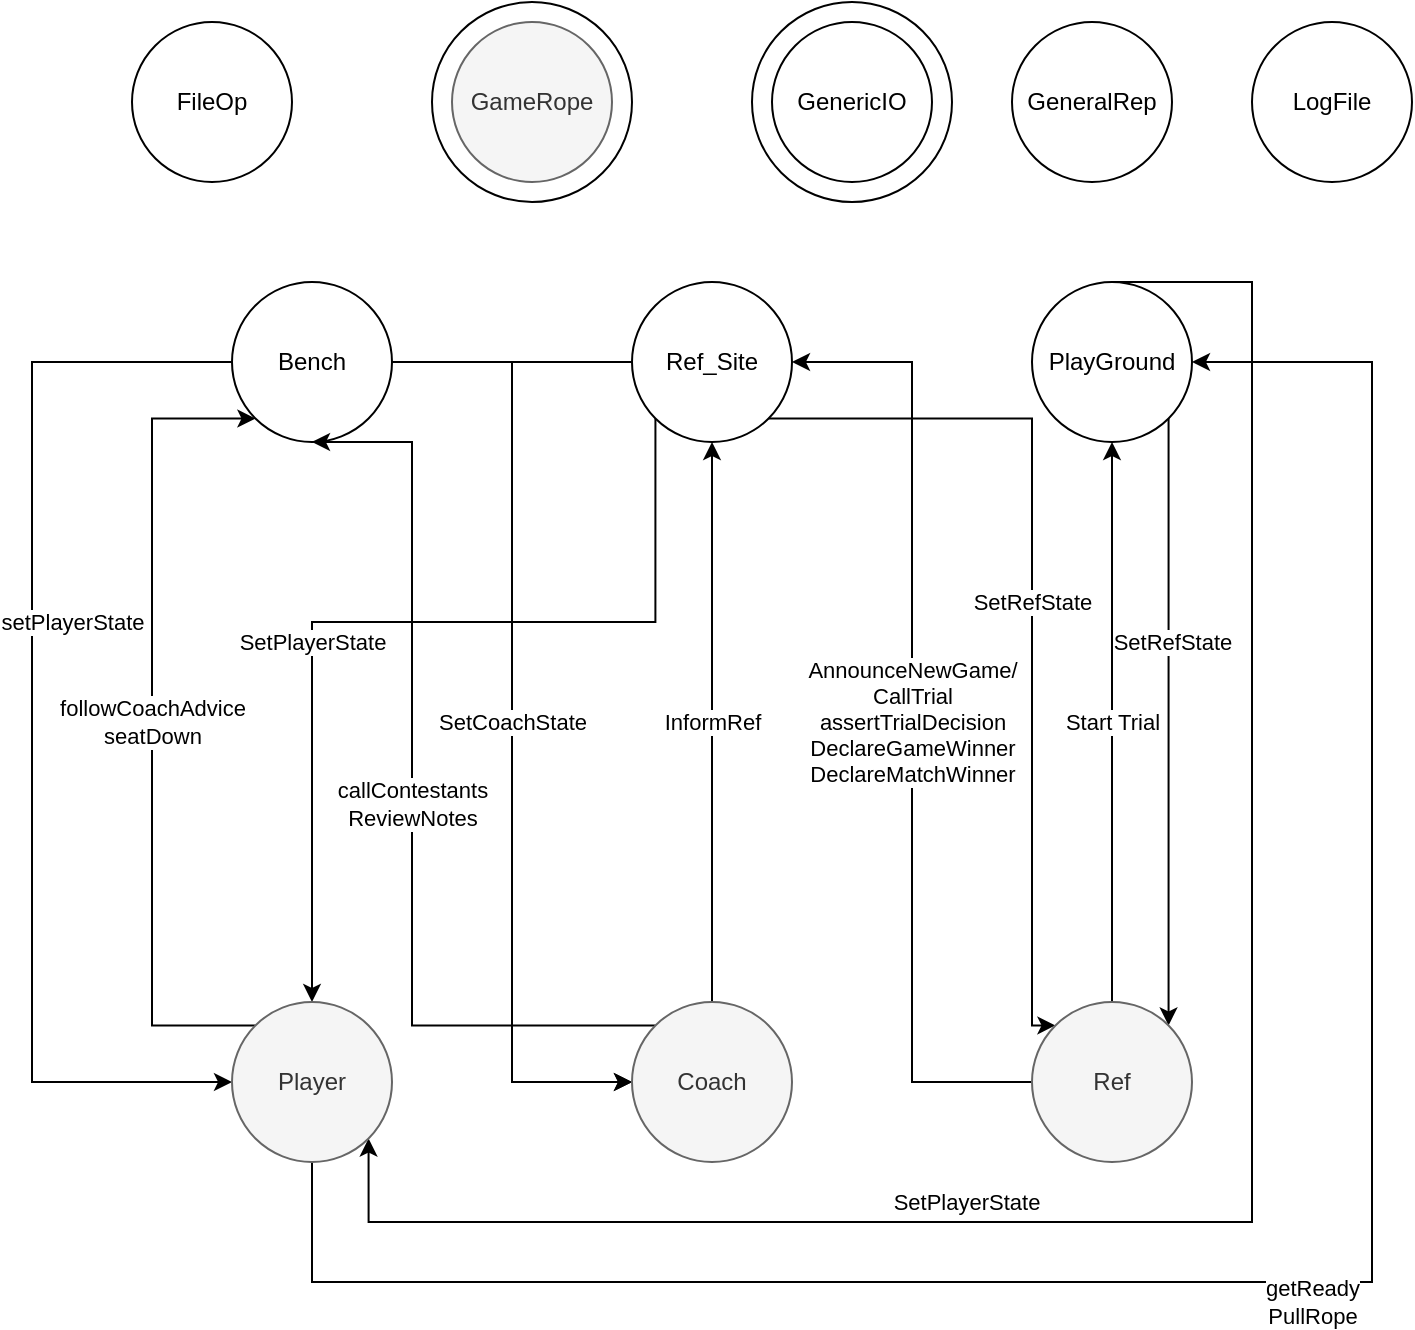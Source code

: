 <mxfile version="23.1.6" type="device" pages="2">
  <diagram id="x59jCIWMi-XgOeB-9otr" name="SD">
    <mxGraphModel dx="806" dy="768" grid="1" gridSize="10" guides="1" tooltips="1" connect="1" arrows="1" fold="1" page="1" pageScale="1" pageWidth="827" pageHeight="1169" math="0" shadow="0">
      <root>
        <mxCell id="0" />
        <mxCell id="1" parent="0" />
        <mxCell id="151IBqCJYldhpMGYW6WU-26" value="" style="ellipse;whiteSpace=wrap;html=1;aspect=fixed;" vertex="1" parent="1">
          <mxGeometry x="430" y="30" width="100" height="100" as="geometry" />
        </mxCell>
        <mxCell id="151IBqCJYldhpMGYW6WU-22" value="" style="ellipse;whiteSpace=wrap;html=1;aspect=fixed;" vertex="1" parent="1">
          <mxGeometry x="270" y="30" width="100" height="100" as="geometry" />
        </mxCell>
        <mxCell id="151IBqCJYldhpMGYW6WU-11" style="edgeStyle=orthogonalEdgeStyle;rounded=0;orthogonalLoop=1;jettySize=auto;html=1;entryX=0;entryY=0.5;entryDx=0;entryDy=0;" edge="1" parent="1" source="151IBqCJYldhpMGYW6WU-1" target="151IBqCJYldhpMGYW6WU-6">
          <mxGeometry relative="1" as="geometry">
            <mxPoint x="250" y="570" as="targetPoint" />
            <Array as="points">
              <mxPoint x="310" y="210" />
              <mxPoint x="310" y="570" />
            </Array>
          </mxGeometry>
        </mxCell>
        <mxCell id="151IBqCJYldhpMGYW6WU-15" value="setPlayerState" style="edgeStyle=orthogonalEdgeStyle;rounded=0;orthogonalLoop=1;jettySize=auto;html=1;entryX=0;entryY=0.5;entryDx=0;entryDy=0;" edge="1" parent="1" source="151IBqCJYldhpMGYW6WU-1" target="151IBqCJYldhpMGYW6WU-4">
          <mxGeometry x="-0.179" y="20" relative="1" as="geometry">
            <Array as="points">
              <mxPoint x="70" y="210" />
              <mxPoint x="70" y="570" />
            </Array>
            <mxPoint as="offset" />
          </mxGeometry>
        </mxCell>
        <mxCell id="151IBqCJYldhpMGYW6WU-1" value="Bench" style="ellipse;whiteSpace=wrap;html=1;aspect=fixed;" vertex="1" parent="1">
          <mxGeometry x="170" y="170" width="80" height="80" as="geometry" />
        </mxCell>
        <mxCell id="151IBqCJYldhpMGYW6WU-18" value="SetRefState" style="edgeStyle=orthogonalEdgeStyle;rounded=0;orthogonalLoop=1;jettySize=auto;html=1;exitX=1;exitY=1;exitDx=0;exitDy=0;entryX=1;entryY=0;entryDx=0;entryDy=0;" edge="1" parent="1" source="151IBqCJYldhpMGYW6WU-2" target="151IBqCJYldhpMGYW6WU-5">
          <mxGeometry x="-0.264" y="2" relative="1" as="geometry">
            <mxPoint as="offset" />
          </mxGeometry>
        </mxCell>
        <mxCell id="151IBqCJYldhpMGYW6WU-19" value="SetPlayerState" style="edgeStyle=orthogonalEdgeStyle;rounded=0;orthogonalLoop=1;jettySize=auto;html=1;exitX=0.5;exitY=0;exitDx=0;exitDy=0;entryX=1;entryY=1;entryDx=0;entryDy=0;" edge="1" parent="1" source="151IBqCJYldhpMGYW6WU-2" target="151IBqCJYldhpMGYW6WU-4">
          <mxGeometry x="0.335" y="-10" relative="1" as="geometry">
            <Array as="points">
              <mxPoint x="680" y="170" />
              <mxPoint x="680" y="640" />
              <mxPoint x="238" y="640" />
            </Array>
            <mxPoint as="offset" />
          </mxGeometry>
        </mxCell>
        <mxCell id="151IBqCJYldhpMGYW6WU-2" value="PlayGround" style="ellipse;whiteSpace=wrap;html=1;aspect=fixed;" vertex="1" parent="1">
          <mxGeometry x="570" y="170" width="80" height="80" as="geometry" />
        </mxCell>
        <mxCell id="151IBqCJYldhpMGYW6WU-10" value="SetCoachState" style="edgeStyle=orthogonalEdgeStyle;rounded=0;orthogonalLoop=1;jettySize=auto;html=1;entryX=0;entryY=0.5;entryDx=0;entryDy=0;" edge="1" parent="1" source="151IBqCJYldhpMGYW6WU-3" target="151IBqCJYldhpMGYW6WU-6">
          <mxGeometry relative="1" as="geometry">
            <Array as="points">
              <mxPoint x="310" y="210" />
              <mxPoint x="310" y="570" />
            </Array>
          </mxGeometry>
        </mxCell>
        <mxCell id="151IBqCJYldhpMGYW6WU-13" value="SetPlayerState" style="edgeStyle=orthogonalEdgeStyle;rounded=0;orthogonalLoop=1;jettySize=auto;html=1;exitX=0;exitY=1;exitDx=0;exitDy=0;entryX=0.5;entryY=0;entryDx=0;entryDy=0;" edge="1" parent="1" source="151IBqCJYldhpMGYW6WU-3" target="151IBqCJYldhpMGYW6WU-4">
          <mxGeometry x="0.223" relative="1" as="geometry">
            <Array as="points">
              <mxPoint x="382" y="340" />
              <mxPoint x="210" y="340" />
            </Array>
            <mxPoint as="offset" />
          </mxGeometry>
        </mxCell>
        <mxCell id="151IBqCJYldhpMGYW6WU-17" value="SetRefState" style="edgeStyle=orthogonalEdgeStyle;rounded=0;orthogonalLoop=1;jettySize=auto;html=1;exitX=1;exitY=1;exitDx=0;exitDy=0;entryX=0;entryY=0;entryDx=0;entryDy=0;" edge="1" parent="1" source="151IBqCJYldhpMGYW6WU-3" target="151IBqCJYldhpMGYW6WU-5">
          <mxGeometry relative="1" as="geometry">
            <Array as="points">
              <mxPoint x="570" y="238" />
              <mxPoint x="570" y="542" />
            </Array>
          </mxGeometry>
        </mxCell>
        <mxCell id="151IBqCJYldhpMGYW6WU-3" value="Ref_Site" style="ellipse;whiteSpace=wrap;html=1;aspect=fixed;" vertex="1" parent="1">
          <mxGeometry x="370" y="170" width="80" height="80" as="geometry" />
        </mxCell>
        <mxCell id="151IBqCJYldhpMGYW6WU-14" value="followCoachAdvice&lt;br&gt;seatDown" style="edgeStyle=orthogonalEdgeStyle;rounded=0;orthogonalLoop=1;jettySize=auto;html=1;exitX=0;exitY=0;exitDx=0;exitDy=0;entryX=0;entryY=1;entryDx=0;entryDy=0;" edge="1" parent="1" source="151IBqCJYldhpMGYW6WU-4" target="151IBqCJYldhpMGYW6WU-1">
          <mxGeometry x="-0.002" relative="1" as="geometry">
            <Array as="points">
              <mxPoint x="130" y="542" />
              <mxPoint x="130" y="238" />
            </Array>
            <mxPoint as="offset" />
          </mxGeometry>
        </mxCell>
        <mxCell id="151IBqCJYldhpMGYW6WU-16" value="getReady&lt;br&gt;PullRope" style="edgeStyle=orthogonalEdgeStyle;rounded=0;orthogonalLoop=1;jettySize=auto;html=1;entryX=1;entryY=0.5;entryDx=0;entryDy=0;" edge="1" parent="1" source="151IBqCJYldhpMGYW6WU-4" target="151IBqCJYldhpMGYW6WU-2">
          <mxGeometry x="-0.018" y="-10" relative="1" as="geometry">
            <Array as="points">
              <mxPoint x="210" y="670" />
              <mxPoint x="740" y="670" />
              <mxPoint x="740" y="210" />
            </Array>
            <mxPoint as="offset" />
          </mxGeometry>
        </mxCell>
        <mxCell id="151IBqCJYldhpMGYW6WU-4" value="Player" style="ellipse;whiteSpace=wrap;html=1;aspect=fixed;fillColor=#f5f5f5;fontColor=#333333;strokeColor=#666666;" vertex="1" parent="1">
          <mxGeometry x="170" y="530" width="80" height="80" as="geometry" />
        </mxCell>
        <mxCell id="151IBqCJYldhpMGYW6WU-7" value="Start Trial" style="edgeStyle=orthogonalEdgeStyle;rounded=0;orthogonalLoop=1;jettySize=auto;html=1;" edge="1" parent="1" source="151IBqCJYldhpMGYW6WU-5" target="151IBqCJYldhpMGYW6WU-2">
          <mxGeometry relative="1" as="geometry" />
        </mxCell>
        <mxCell id="151IBqCJYldhpMGYW6WU-8" value="AnnounceNewGame/&lt;br&gt;CallTrial&lt;br&gt;assertTrialDecision&lt;br&gt;DeclareGameWinner&lt;br&gt;DeclareMatchWinner" style="edgeStyle=orthogonalEdgeStyle;rounded=0;orthogonalLoop=1;jettySize=auto;html=1;entryX=1;entryY=0.5;entryDx=0;entryDy=0;" edge="1" parent="1" source="151IBqCJYldhpMGYW6WU-5" target="151IBqCJYldhpMGYW6WU-3">
          <mxGeometry relative="1" as="geometry">
            <mxPoint as="offset" />
          </mxGeometry>
        </mxCell>
        <mxCell id="151IBqCJYldhpMGYW6WU-5" value="Ref" style="ellipse;whiteSpace=wrap;html=1;aspect=fixed;fillColor=#f5f5f5;fontColor=#333333;strokeColor=#666666;" vertex="1" parent="1">
          <mxGeometry x="570" y="530" width="80" height="80" as="geometry" />
        </mxCell>
        <mxCell id="151IBqCJYldhpMGYW6WU-9" value="InformRef" style="edgeStyle=orthogonalEdgeStyle;rounded=0;orthogonalLoop=1;jettySize=auto;html=1;entryX=0.5;entryY=1;entryDx=0;entryDy=0;" edge="1" parent="1" source="151IBqCJYldhpMGYW6WU-6" target="151IBqCJYldhpMGYW6WU-3">
          <mxGeometry relative="1" as="geometry">
            <mxPoint as="offset" />
          </mxGeometry>
        </mxCell>
        <mxCell id="151IBqCJYldhpMGYW6WU-12" value="callContestants&lt;br&gt;ReviewNotes" style="edgeStyle=orthogonalEdgeStyle;rounded=0;orthogonalLoop=1;jettySize=auto;html=1;exitX=0;exitY=0;exitDx=0;exitDy=0;entryX=0.5;entryY=1;entryDx=0;entryDy=0;" edge="1" parent="1" source="151IBqCJYldhpMGYW6WU-6" target="151IBqCJYldhpMGYW6WU-1">
          <mxGeometry x="0.001" relative="1" as="geometry">
            <Array as="points">
              <mxPoint x="260" y="542" />
              <mxPoint x="260" y="250" />
            </Array>
            <mxPoint as="offset" />
          </mxGeometry>
        </mxCell>
        <mxCell id="151IBqCJYldhpMGYW6WU-6" value="Coach" style="ellipse;whiteSpace=wrap;html=1;aspect=fixed;fillColor=#f5f5f5;fontColor=#333333;strokeColor=#666666;" vertex="1" parent="1">
          <mxGeometry x="370" y="530" width="80" height="80" as="geometry" />
        </mxCell>
        <mxCell id="151IBqCJYldhpMGYW6WU-20" value="FileOp" style="ellipse;whiteSpace=wrap;html=1;aspect=fixed;" vertex="1" parent="1">
          <mxGeometry x="120" y="40" width="80" height="80" as="geometry" />
        </mxCell>
        <mxCell id="151IBqCJYldhpMGYW6WU-21" value="GameRope" style="ellipse;whiteSpace=wrap;html=1;aspect=fixed;fillColor=#f5f5f5;fontColor=#333333;strokeColor=#666666;" vertex="1" parent="1">
          <mxGeometry x="280" y="40" width="80" height="80" as="geometry" />
        </mxCell>
        <mxCell id="151IBqCJYldhpMGYW6WU-23" value="GenericIO" style="ellipse;whiteSpace=wrap;html=1;aspect=fixed;" vertex="1" parent="1">
          <mxGeometry x="440" y="40" width="80" height="80" as="geometry" />
        </mxCell>
        <mxCell id="151IBqCJYldhpMGYW6WU-24" value="GeneralRep" style="ellipse;whiteSpace=wrap;html=1;aspect=fixed;" vertex="1" parent="1">
          <mxGeometry x="560" y="40" width="80" height="80" as="geometry" />
        </mxCell>
        <mxCell id="151IBqCJYldhpMGYW6WU-25" value="LogFile" style="ellipse;whiteSpace=wrap;html=1;aspect=fixed;" vertex="1" parent="1">
          <mxGeometry x="680" y="40" width="80" height="80" as="geometry" />
        </mxCell>
      </root>
    </mxGraphModel>
  </diagram>
  <diagram name="CM" id="zZ7UTuU7mTIZin-Is3pR">
    <mxGraphModel dx="806" dy="768" grid="1" gridSize="10" guides="1" tooltips="1" connect="1" arrows="1" fold="1" page="1" pageScale="1" pageWidth="827" pageHeight="1169" math="0" shadow="0">
      <root>
        <mxCell id="0" />
        <mxCell id="1" parent="0" />
        <mxCell id="uE3WCns9aWUOicwprpVi-2" value="Header&lt;br&gt;(3 Bytes)" style="rounded=0;whiteSpace=wrap;html=1;fillColor=#fff2cc;strokeColor=#d6b656;" parent="1" vertex="1">
          <mxGeometry x="70" y="200" width="120" height="60" as="geometry" />
        </mxCell>
        <mxCell id="uE3WCns9aWUOicwprpVi-3" value="Type&lt;br&gt;(2 Bytes)" style="rounded=0;whiteSpace=wrap;html=1;fillColor=#d5e8d4;strokeColor=#82b366;" parent="1" vertex="1">
          <mxGeometry x="190" y="200" width="120" height="60" as="geometry" />
        </mxCell>
        <mxCell id="uE3WCns9aWUOicwprpVi-4" value="Packet ID&lt;br&gt;(4 Bytes)" style="rounded=0;whiteSpace=wrap;html=1;fillColor=#e1d5e7;strokeColor=#9673a6;" parent="1" vertex="1">
          <mxGeometry x="310" y="200" width="120" height="60" as="geometry" />
        </mxCell>
        <mxCell id="uE3WCns9aWUOicwprpVi-5" value="User ID&lt;br&gt;(4 Bytes)" style="rounded=0;whiteSpace=wrap;html=1;fillColor=#f8cecc;strokeColor=#b85450;" parent="1" vertex="1">
          <mxGeometry x="430" y="200" width="120" height="60" as="geometry" />
        </mxCell>
      </root>
    </mxGraphModel>
  </diagram>
</mxfile>

